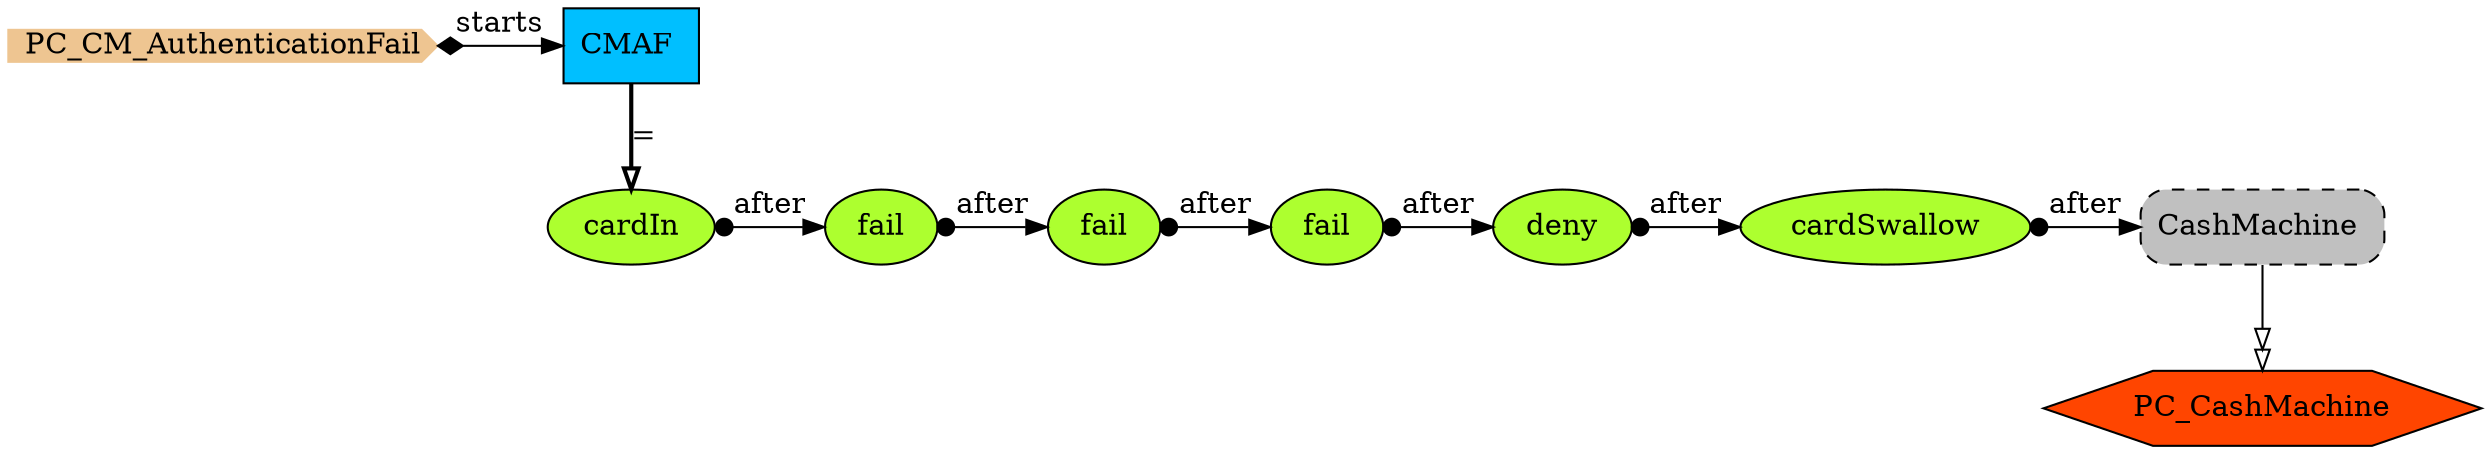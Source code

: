 digraph {
StartN_ [shape = cds,color=burlywood2,style=filled,height=.2,width=.2, label =PC_CM_AuthenticationFail];
PC_CashMachine [shape=hexagon,fillcolor=orangered,style=filled,label =PC_CashMachine];
RefCashMachine [shape=rectangle,fillcolor=gray,style="rounded,filled,dashed",label="CashMachine "];
deny [shape=ellipse,fillcolor=greenyellow,style = filled,label="deny"];
cardSwallow [shape=ellipse,fillcolor=greenyellow,style = filled,label="cardSwallow"];
fail3 [shape=ellipse,fillcolor=greenyellow,style = filled,label="fail"];
fail2 [shape=ellipse,fillcolor=greenyellow,style = filled,label="fail"];
fail [shape=ellipse,fillcolor=greenyellow,style = filled,label="fail"];
cardIn [shape=ellipse,fillcolor=greenyellow,style = filled,label="cardIn"];
CMAF [shape=box,fillcolor=deepskyblue,style = filled,label="CMAF "];

{rank=min;StartN_,CMAF}
{rank=same;cardIn,fail,fail2,fail3,deny,cardSwallow,RefCashMachine}
{rank=same;fail,fail2,fail3,deny,cardSwallow,RefCashMachine}
{rank=same;fail2,fail3,deny,cardSwallow,RefCashMachine}
{rank=same;fail3,deny,cardSwallow,RefCashMachine}
{rank=same;deny,cardSwallow,RefCashMachine}
{rank=same;cardSwallow,RefCashMachine}

cardSwallow->RefCashMachine[arrowtail=dot,dir=both,label="after"];
RefCashMachine->PC_CashMachine[arrowhead="normalnormal",fillcolor=white,label=" "];
deny->cardSwallow[arrowtail=dot,dir=both,label="after"];
fail3->deny[arrowtail=dot,dir=both,label="after"];
fail2->fail3[arrowtail=dot,dir=both,label="after"];
fail->fail2[arrowtail=dot,dir=both,label="after"];
cardIn->fail[arrowtail=dot,dir=both,label="after"];
StartN_->CMAF[arrowtail=diamond,dir=both,label="starts"];
CMAF->cardIn[arrowhead="onormal",penwidth=2,label="="];
}